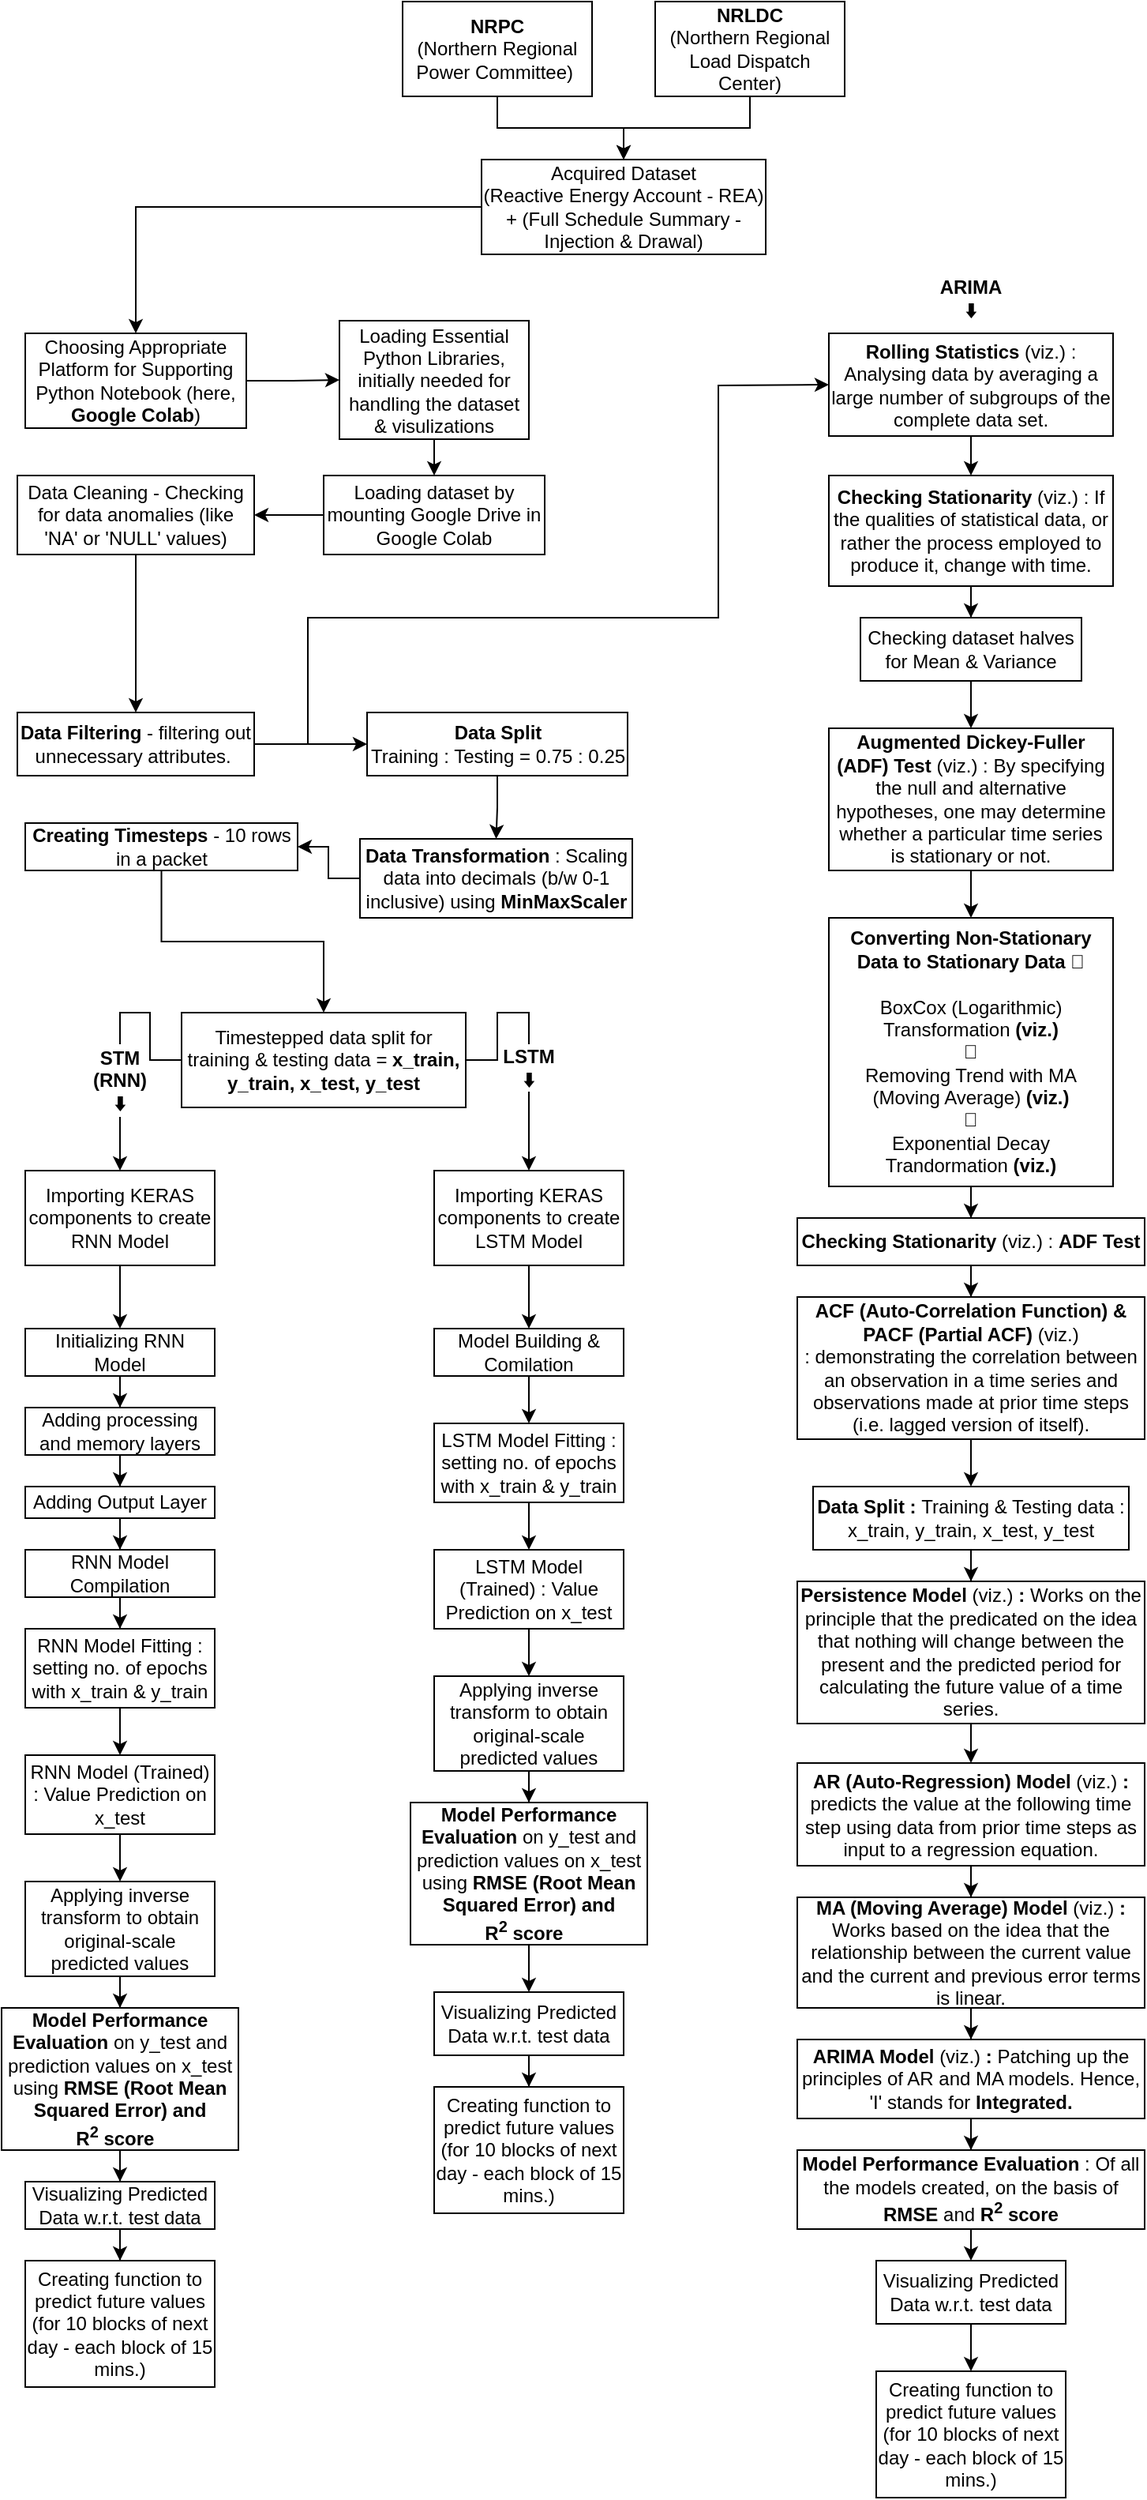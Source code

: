 <mxfile version="20.8.23" type="device"><diagram name="Page-1" id="lwNLR4RTuSgvFQjXHDmD"><mxGraphModel dx="875" dy="451" grid="1" gridSize="10" guides="1" tooltips="1" connect="1" arrows="1" fold="1" page="1" pageScale="1" pageWidth="850" pageHeight="1100" math="0" shadow="0"><root><mxCell id="0"/><mxCell id="1" parent="0"/><mxCell id="nPddVzfvLXImfdJr8jt6-32" style="edgeStyle=orthogonalEdgeStyle;rounded=0;orthogonalLoop=1;jettySize=auto;html=1;entryX=0.5;entryY=0;entryDx=0;entryDy=0;" edge="1" parent="1" source="nPddVzfvLXImfdJr8jt6-1" target="nPddVzfvLXImfdJr8jt6-3"><mxGeometry relative="1" as="geometry"/></mxCell><mxCell id="nPddVzfvLXImfdJr8jt6-1" value="&lt;b&gt;NRPC&lt;/b&gt;&lt;br&gt;(Northern Regional Power Committee)&amp;nbsp;" style="rounded=0;whiteSpace=wrap;html=1;" vertex="1" parent="1"><mxGeometry x="280" y="10" width="120" height="60" as="geometry"/></mxCell><mxCell id="nPddVzfvLXImfdJr8jt6-33" style="edgeStyle=orthogonalEdgeStyle;rounded=0;orthogonalLoop=1;jettySize=auto;html=1;entryX=0.5;entryY=0;entryDx=0;entryDy=0;" edge="1" parent="1" source="nPddVzfvLXImfdJr8jt6-2" target="nPddVzfvLXImfdJr8jt6-3"><mxGeometry relative="1" as="geometry"/></mxCell><mxCell id="nPddVzfvLXImfdJr8jt6-2" value="&lt;b&gt;NRLDC&lt;/b&gt;&lt;br&gt;(Northern Regional Load Dispatch Center)" style="rounded=0;whiteSpace=wrap;html=1;" vertex="1" parent="1"><mxGeometry x="440" y="10" width="120" height="60" as="geometry"/></mxCell><mxCell id="nPddVzfvLXImfdJr8jt6-35" value="" style="edgeStyle=orthogonalEdgeStyle;rounded=0;orthogonalLoop=1;jettySize=auto;html=1;" edge="1" parent="1" source="nPddVzfvLXImfdJr8jt6-3" target="nPddVzfvLXImfdJr8jt6-6"><mxGeometry relative="1" as="geometry"/></mxCell><mxCell id="nPddVzfvLXImfdJr8jt6-3" value="Acquired Dataset&lt;br&gt;(Reactive Energy Account - REA) + (Full Schedule Summary - Injection &amp;amp; Drawal)" style="rounded=0;whiteSpace=wrap;html=1;" vertex="1" parent="1"><mxGeometry x="330" y="110" width="180" height="60" as="geometry"/></mxCell><mxCell id="nPddVzfvLXImfdJr8jt6-37" style="edgeStyle=orthogonalEdgeStyle;rounded=0;orthogonalLoop=1;jettySize=auto;html=1;entryX=0;entryY=0.5;entryDx=0;entryDy=0;" edge="1" parent="1" source="nPddVzfvLXImfdJr8jt6-6" target="nPddVzfvLXImfdJr8jt6-8"><mxGeometry relative="1" as="geometry"/></mxCell><mxCell id="nPddVzfvLXImfdJr8jt6-6" value="Choosing Appropriate Platform for Supporting Python Notebook (here, &lt;b&gt;Google Colab&lt;/b&gt;)" style="rounded=0;whiteSpace=wrap;html=1;" vertex="1" parent="1"><mxGeometry x="41" y="220" width="140" height="60" as="geometry"/></mxCell><mxCell id="nPddVzfvLXImfdJr8jt6-38" style="edgeStyle=orthogonalEdgeStyle;rounded=0;orthogonalLoop=1;jettySize=auto;html=1;entryX=0.5;entryY=0;entryDx=0;entryDy=0;" edge="1" parent="1" source="nPddVzfvLXImfdJr8jt6-8" target="nPddVzfvLXImfdJr8jt6-10"><mxGeometry relative="1" as="geometry"/></mxCell><mxCell id="nPddVzfvLXImfdJr8jt6-8" value="Loading Essential Python Libraries, initially needed for handling the dataset &amp;amp; visulizations" style="rounded=0;whiteSpace=wrap;html=1;" vertex="1" parent="1"><mxGeometry x="240" y="212" width="120" height="75" as="geometry"/></mxCell><mxCell id="nPddVzfvLXImfdJr8jt6-39" style="edgeStyle=orthogonalEdgeStyle;rounded=0;orthogonalLoop=1;jettySize=auto;html=1;entryX=1;entryY=0.5;entryDx=0;entryDy=0;" edge="1" parent="1" source="nPddVzfvLXImfdJr8jt6-10" target="nPddVzfvLXImfdJr8jt6-12"><mxGeometry relative="1" as="geometry"/></mxCell><mxCell id="nPddVzfvLXImfdJr8jt6-10" value="Loading dataset by mounting Google Drive in Google Colab" style="rounded=0;whiteSpace=wrap;html=1;" vertex="1" parent="1"><mxGeometry x="230" y="310" width="140" height="50" as="geometry"/></mxCell><mxCell id="nPddVzfvLXImfdJr8jt6-40" style="edgeStyle=orthogonalEdgeStyle;rounded=0;orthogonalLoop=1;jettySize=auto;html=1;entryX=0.5;entryY=0;entryDx=0;entryDy=0;" edge="1" parent="1" source="nPddVzfvLXImfdJr8jt6-12" target="nPddVzfvLXImfdJr8jt6-14"><mxGeometry relative="1" as="geometry"/></mxCell><mxCell id="nPddVzfvLXImfdJr8jt6-12" value="Data Cleaning - Checking for data anomalies (like 'NA' or 'NULL' values)" style="rounded=0;whiteSpace=wrap;html=1;" vertex="1" parent="1"><mxGeometry x="36" y="310" width="150" height="50" as="geometry"/></mxCell><mxCell id="nPddVzfvLXImfdJr8jt6-41" style="edgeStyle=orthogonalEdgeStyle;rounded=0;orthogonalLoop=1;jettySize=auto;html=1;entryX=0;entryY=0.5;entryDx=0;entryDy=0;" edge="1" parent="1" source="nPddVzfvLXImfdJr8jt6-14" target="nPddVzfvLXImfdJr8jt6-16"><mxGeometry relative="1" as="geometry"/></mxCell><mxCell id="nPddVzfvLXImfdJr8jt6-14" value="&lt;b&gt;Data Filtering&lt;/b&gt; - filtering out unnecessary attributes.&amp;nbsp;" style="rounded=0;whiteSpace=wrap;html=1;" vertex="1" parent="1"><mxGeometry x="36" y="460" width="150" height="40" as="geometry"/></mxCell><mxCell id="nPddVzfvLXImfdJr8jt6-42" style="edgeStyle=orthogonalEdgeStyle;rounded=0;orthogonalLoop=1;jettySize=auto;html=1;entryX=0.5;entryY=0;entryDx=0;entryDy=0;" edge="1" parent="1" source="nPddVzfvLXImfdJr8jt6-16" target="nPddVzfvLXImfdJr8jt6-18"><mxGeometry relative="1" as="geometry"/></mxCell><mxCell id="nPddVzfvLXImfdJr8jt6-16" value="&lt;b&gt;Data Split&lt;/b&gt;&lt;br&gt;Training : Testing = 0.75 : 0.25" style="rounded=0;whiteSpace=wrap;html=1;" vertex="1" parent="1"><mxGeometry x="257.5" y="460" width="165" height="40" as="geometry"/></mxCell><mxCell id="nPddVzfvLXImfdJr8jt6-43" style="edgeStyle=orthogonalEdgeStyle;rounded=0;orthogonalLoop=1;jettySize=auto;html=1;entryX=1;entryY=0.5;entryDx=0;entryDy=0;" edge="1" parent="1" source="nPddVzfvLXImfdJr8jt6-18" target="nPddVzfvLXImfdJr8jt6-20"><mxGeometry relative="1" as="geometry"/></mxCell><mxCell id="nPddVzfvLXImfdJr8jt6-18" value="&lt;b&gt;Data Transformation&lt;/b&gt; : Scaling data into decimals (b/w 0-1 inclusive) using &lt;b&gt;MinMaxScaler&lt;/b&gt;" style="rounded=0;whiteSpace=wrap;html=1;" vertex="1" parent="1"><mxGeometry x="253" y="540" width="172.5" height="50" as="geometry"/></mxCell><mxCell id="nPddVzfvLXImfdJr8jt6-45" style="edgeStyle=orthogonalEdgeStyle;rounded=0;orthogonalLoop=1;jettySize=auto;html=1;entryX=0.5;entryY=0;entryDx=0;entryDy=0;" edge="1" parent="1" source="nPddVzfvLXImfdJr8jt6-20" target="nPddVzfvLXImfdJr8jt6-24"><mxGeometry relative="1" as="geometry"><mxPoint x="127.25" y="590.0" as="targetPoint"/></mxGeometry></mxCell><mxCell id="nPddVzfvLXImfdJr8jt6-20" value="&lt;b&gt;Creating Timesteps&lt;/b&gt; - 10 rows in a packet" style="rounded=0;whiteSpace=wrap;html=1;" vertex="1" parent="1"><mxGeometry x="41" y="530" width="172.5" height="30" as="geometry"/></mxCell><mxCell id="nPddVzfvLXImfdJr8jt6-49" style="edgeStyle=orthogonalEdgeStyle;rounded=0;orthogonalLoop=1;jettySize=auto;html=1;entryX=0.5;entryY=0;entryDx=0;entryDy=0;startArrow=none;" edge="1" parent="1" source="nPddVzfvLXImfdJr8jt6-91" target="nPddVzfvLXImfdJr8jt6-47"><mxGeometry relative="1" as="geometry"/></mxCell><mxCell id="nPddVzfvLXImfdJr8jt6-51" style="edgeStyle=orthogonalEdgeStyle;rounded=0;orthogonalLoop=1;jettySize=auto;html=1;entryX=0.5;entryY=0;entryDx=0;entryDy=0;startArrow=none;" edge="1" parent="1" source="nPddVzfvLXImfdJr8jt6-92" target="nPddVzfvLXImfdJr8jt6-50"><mxGeometry relative="1" as="geometry"/></mxCell><mxCell id="nPddVzfvLXImfdJr8jt6-24" value="Timestepped data split for training &amp;amp; testing data = &lt;b&gt;x_train, y_train, x_test, y_test&lt;/b&gt;" style="rounded=0;whiteSpace=wrap;html=1;" vertex="1" parent="1"><mxGeometry x="140" y="650" width="180" height="60" as="geometry"/></mxCell><mxCell id="nPddVzfvLXImfdJr8jt6-53" style="edgeStyle=orthogonalEdgeStyle;rounded=0;orthogonalLoop=1;jettySize=auto;html=1;entryX=0.5;entryY=0;entryDx=0;entryDy=0;" edge="1" parent="1" source="nPddVzfvLXImfdJr8jt6-47" target="nPddVzfvLXImfdJr8jt6-52"><mxGeometry relative="1" as="geometry"/></mxCell><mxCell id="nPddVzfvLXImfdJr8jt6-47" value="Importing KERAS components to create RNN Model" style="rounded=0;whiteSpace=wrap;html=1;" vertex="1" parent="1"><mxGeometry x="41" y="750" width="120" height="60" as="geometry"/></mxCell><mxCell id="nPddVzfvLXImfdJr8jt6-73" style="edgeStyle=orthogonalEdgeStyle;rounded=0;orthogonalLoop=1;jettySize=auto;html=1;entryX=0.5;entryY=0;entryDx=0;entryDy=0;" edge="1" parent="1" source="nPddVzfvLXImfdJr8jt6-50" target="nPddVzfvLXImfdJr8jt6-72"><mxGeometry relative="1" as="geometry"/></mxCell><mxCell id="nPddVzfvLXImfdJr8jt6-50" value="Importing KERAS components to create LSTM Model" style="rounded=0;whiteSpace=wrap;html=1;" vertex="1" parent="1"><mxGeometry x="300" y="750" width="120" height="60" as="geometry"/></mxCell><mxCell id="nPddVzfvLXImfdJr8jt6-55" style="edgeStyle=orthogonalEdgeStyle;rounded=0;orthogonalLoop=1;jettySize=auto;html=1;entryX=0.5;entryY=0;entryDx=0;entryDy=0;" edge="1" parent="1" source="nPddVzfvLXImfdJr8jt6-52" target="nPddVzfvLXImfdJr8jt6-54"><mxGeometry relative="1" as="geometry"/></mxCell><mxCell id="nPddVzfvLXImfdJr8jt6-52" value="Initializing RNN Model" style="rounded=0;whiteSpace=wrap;html=1;" vertex="1" parent="1"><mxGeometry x="41" y="850" width="120" height="30" as="geometry"/></mxCell><mxCell id="nPddVzfvLXImfdJr8jt6-57" style="edgeStyle=orthogonalEdgeStyle;rounded=0;orthogonalLoop=1;jettySize=auto;html=1;entryX=0.5;entryY=0;entryDx=0;entryDy=0;" edge="1" parent="1" source="nPddVzfvLXImfdJr8jt6-54" target="nPddVzfvLXImfdJr8jt6-56"><mxGeometry relative="1" as="geometry"/></mxCell><mxCell id="nPddVzfvLXImfdJr8jt6-54" value="Adding processing and memory layers" style="rounded=0;whiteSpace=wrap;html=1;" vertex="1" parent="1"><mxGeometry x="41" y="900" width="120" height="30" as="geometry"/></mxCell><mxCell id="nPddVzfvLXImfdJr8jt6-59" style="edgeStyle=orthogonalEdgeStyle;rounded=0;orthogonalLoop=1;jettySize=auto;html=1;entryX=0.5;entryY=0;entryDx=0;entryDy=0;" edge="1" parent="1" source="nPddVzfvLXImfdJr8jt6-56" target="nPddVzfvLXImfdJr8jt6-58"><mxGeometry relative="1" as="geometry"/></mxCell><mxCell id="nPddVzfvLXImfdJr8jt6-56" value="Adding Output Layer" style="rounded=0;whiteSpace=wrap;html=1;" vertex="1" parent="1"><mxGeometry x="41" y="950" width="120" height="20" as="geometry"/></mxCell><mxCell id="nPddVzfvLXImfdJr8jt6-61" style="edgeStyle=orthogonalEdgeStyle;rounded=0;orthogonalLoop=1;jettySize=auto;html=1;entryX=0.5;entryY=0;entryDx=0;entryDy=0;" edge="1" parent="1" source="nPddVzfvLXImfdJr8jt6-58" target="nPddVzfvLXImfdJr8jt6-60"><mxGeometry relative="1" as="geometry"/></mxCell><mxCell id="nPddVzfvLXImfdJr8jt6-58" value="RNN Model Compilation" style="rounded=0;whiteSpace=wrap;html=1;" vertex="1" parent="1"><mxGeometry x="41" y="990" width="120" height="30" as="geometry"/></mxCell><mxCell id="nPddVzfvLXImfdJr8jt6-63" style="edgeStyle=orthogonalEdgeStyle;rounded=0;orthogonalLoop=1;jettySize=auto;html=1;entryX=0.5;entryY=0;entryDx=0;entryDy=0;" edge="1" parent="1" source="nPddVzfvLXImfdJr8jt6-60" target="nPddVzfvLXImfdJr8jt6-62"><mxGeometry relative="1" as="geometry"/></mxCell><mxCell id="nPddVzfvLXImfdJr8jt6-60" value="RNN Model Fitting : setting no. of epochs with x_train &amp;amp; y_train" style="rounded=0;whiteSpace=wrap;html=1;" vertex="1" parent="1"><mxGeometry x="41" y="1040" width="120" height="50" as="geometry"/></mxCell><mxCell id="nPddVzfvLXImfdJr8jt6-65" style="edgeStyle=orthogonalEdgeStyle;rounded=0;orthogonalLoop=1;jettySize=auto;html=1;entryX=0.5;entryY=0;entryDx=0;entryDy=0;" edge="1" parent="1" source="nPddVzfvLXImfdJr8jt6-62" target="nPddVzfvLXImfdJr8jt6-64"><mxGeometry relative="1" as="geometry"/></mxCell><mxCell id="nPddVzfvLXImfdJr8jt6-62" value="RNN Model (Trained) : Value Prediction on x_test" style="rounded=0;whiteSpace=wrap;html=1;" vertex="1" parent="1"><mxGeometry x="41" y="1120" width="120" height="50" as="geometry"/></mxCell><mxCell id="nPddVzfvLXImfdJr8jt6-67" style="edgeStyle=orthogonalEdgeStyle;rounded=0;orthogonalLoop=1;jettySize=auto;html=1;entryX=0.5;entryY=0;entryDx=0;entryDy=0;" edge="1" parent="1" source="nPddVzfvLXImfdJr8jt6-64" target="nPddVzfvLXImfdJr8jt6-66"><mxGeometry relative="1" as="geometry"/></mxCell><mxCell id="nPddVzfvLXImfdJr8jt6-64" value="Applying inverse transform to obtain original-scale predicted values" style="rounded=0;whiteSpace=wrap;html=1;" vertex="1" parent="1"><mxGeometry x="41" y="1200" width="120" height="60" as="geometry"/></mxCell><mxCell id="nPddVzfvLXImfdJr8jt6-69" style="edgeStyle=orthogonalEdgeStyle;rounded=0;orthogonalLoop=1;jettySize=auto;html=1;entryX=0.5;entryY=0;entryDx=0;entryDy=0;" edge="1" parent="1" source="nPddVzfvLXImfdJr8jt6-66" target="nPddVzfvLXImfdJr8jt6-68"><mxGeometry relative="1" as="geometry"/></mxCell><mxCell id="nPddVzfvLXImfdJr8jt6-66" value="&lt;b&gt;Model Performance Evaluation&lt;/b&gt; on y_test and prediction values on x_test using &lt;b&gt;RMSE (Root Mean Squared Error) and R&lt;sup&gt;2&lt;/sup&gt;&amp;nbsp;score&lt;sup&gt;&amp;nbsp;&lt;/sup&gt;&lt;/b&gt;&amp;nbsp;" style="rounded=0;whiteSpace=wrap;html=1;" vertex="1" parent="1"><mxGeometry x="26" y="1280" width="150" height="90" as="geometry"/></mxCell><mxCell id="nPddVzfvLXImfdJr8jt6-71" style="edgeStyle=orthogonalEdgeStyle;rounded=0;orthogonalLoop=1;jettySize=auto;html=1;entryX=0.5;entryY=0;entryDx=0;entryDy=0;" edge="1" parent="1" source="nPddVzfvLXImfdJr8jt6-68" target="nPddVzfvLXImfdJr8jt6-70"><mxGeometry relative="1" as="geometry"/></mxCell><mxCell id="nPddVzfvLXImfdJr8jt6-68" value="Visualizing Predicted Data w.r.t. test data" style="rounded=0;whiteSpace=wrap;html=1;" vertex="1" parent="1"><mxGeometry x="41" y="1390" width="120" height="30" as="geometry"/></mxCell><mxCell id="nPddVzfvLXImfdJr8jt6-70" value="Creating function to predict future values (for 10 blocks of next day - each block of 15 mins.)" style="rounded=0;whiteSpace=wrap;html=1;" vertex="1" parent="1"><mxGeometry x="41" y="1440" width="120" height="80" as="geometry"/></mxCell><mxCell id="nPddVzfvLXImfdJr8jt6-75" style="edgeStyle=orthogonalEdgeStyle;rounded=0;orthogonalLoop=1;jettySize=auto;html=1;entryX=0.5;entryY=0;entryDx=0;entryDy=0;" edge="1" parent="1" source="nPddVzfvLXImfdJr8jt6-72" target="nPddVzfvLXImfdJr8jt6-74"><mxGeometry relative="1" as="geometry"/></mxCell><mxCell id="nPddVzfvLXImfdJr8jt6-72" value="Model Building &amp;amp; Comilation" style="rounded=0;whiteSpace=wrap;html=1;" vertex="1" parent="1"><mxGeometry x="300" y="850" width="120" height="30" as="geometry"/></mxCell><mxCell id="nPddVzfvLXImfdJr8jt6-74" value="LSTM Model Fitting : setting no. of epochs with x_train &amp;amp; y_train" style="rounded=0;whiteSpace=wrap;html=1;" vertex="1" parent="1"><mxGeometry x="300" y="910" width="120" height="50" as="geometry"/></mxCell><mxCell id="nPddVzfvLXImfdJr8jt6-76" style="edgeStyle=orthogonalEdgeStyle;rounded=0;orthogonalLoop=1;jettySize=auto;html=1;entryX=0.5;entryY=0;entryDx=0;entryDy=0;" edge="1" parent="1" target="nPddVzfvLXImfdJr8jt6-78"><mxGeometry relative="1" as="geometry"><mxPoint x="360" y="960" as="sourcePoint"/></mxGeometry></mxCell><mxCell id="nPddVzfvLXImfdJr8jt6-77" style="edgeStyle=orthogonalEdgeStyle;rounded=0;orthogonalLoop=1;jettySize=auto;html=1;entryX=0.5;entryY=0;entryDx=0;entryDy=0;" edge="1" parent="1" source="nPddVzfvLXImfdJr8jt6-78" target="nPddVzfvLXImfdJr8jt6-80"><mxGeometry relative="1" as="geometry"/></mxCell><mxCell id="nPddVzfvLXImfdJr8jt6-78" value="LSTM Model (Trained) : Value Prediction on x_test" style="rounded=0;whiteSpace=wrap;html=1;" vertex="1" parent="1"><mxGeometry x="300" y="990" width="120" height="50" as="geometry"/></mxCell><mxCell id="nPddVzfvLXImfdJr8jt6-79" style="edgeStyle=orthogonalEdgeStyle;rounded=0;orthogonalLoop=1;jettySize=auto;html=1;entryX=0.5;entryY=0;entryDx=0;entryDy=0;" edge="1" parent="1" source="nPddVzfvLXImfdJr8jt6-80" target="nPddVzfvLXImfdJr8jt6-82"><mxGeometry relative="1" as="geometry"/></mxCell><mxCell id="nPddVzfvLXImfdJr8jt6-80" value="Applying inverse transform to obtain original-scale predicted values" style="rounded=0;whiteSpace=wrap;html=1;" vertex="1" parent="1"><mxGeometry x="300" y="1070" width="120" height="60" as="geometry"/></mxCell><mxCell id="nPddVzfvLXImfdJr8jt6-81" style="edgeStyle=orthogonalEdgeStyle;rounded=0;orthogonalLoop=1;jettySize=auto;html=1;entryX=0.5;entryY=0;entryDx=0;entryDy=0;" edge="1" parent="1" target="nPddVzfvLXImfdJr8jt6-84"><mxGeometry relative="1" as="geometry"><mxPoint x="640" y="1420" as="sourcePoint"/></mxGeometry></mxCell><mxCell id="nPddVzfvLXImfdJr8jt6-82" value="&lt;b&gt;Model Performance Evaluation&lt;/b&gt; on y_test and prediction values on x_test using &lt;b&gt;RMSE (Root Mean Squared Error) and R&lt;sup&gt;2&lt;/sup&gt;&amp;nbsp;score&lt;sup&gt;&amp;nbsp;&lt;/sup&gt;&amp;nbsp;&lt;/b&gt;" style="rounded=0;whiteSpace=wrap;html=1;" vertex="1" parent="1"><mxGeometry x="285" y="1150" width="150" height="90" as="geometry"/></mxCell><mxCell id="nPddVzfvLXImfdJr8jt6-83" style="edgeStyle=orthogonalEdgeStyle;rounded=0;orthogonalLoop=1;jettySize=auto;html=1;entryX=0.5;entryY=0;entryDx=0;entryDy=0;" edge="1" parent="1" source="nPddVzfvLXImfdJr8jt6-84" target="nPddVzfvLXImfdJr8jt6-85"><mxGeometry relative="1" as="geometry"/></mxCell><mxCell id="nPddVzfvLXImfdJr8jt6-84" value="Visualizing Predicted Data w.r.t. test data" style="rounded=0;whiteSpace=wrap;html=1;" vertex="1" parent="1"><mxGeometry x="580" y="1440" width="120" height="40" as="geometry"/></mxCell><mxCell id="nPddVzfvLXImfdJr8jt6-85" value="Creating function to predict future values (for 10 blocks of next day - each block of 15 mins.)" style="rounded=0;whiteSpace=wrap;html=1;" vertex="1" parent="1"><mxGeometry x="580" y="1510" width="120" height="80" as="geometry"/></mxCell><mxCell id="nPddVzfvLXImfdJr8jt6-99" style="edgeStyle=orthogonalEdgeStyle;rounded=0;orthogonalLoop=1;jettySize=auto;html=1;entryX=0.5;entryY=0;entryDx=0;entryDy=0;fontSize=12;" edge="1" parent="1" source="nPddVzfvLXImfdJr8jt6-86" target="nPddVzfvLXImfdJr8jt6-98"><mxGeometry relative="1" as="geometry"/></mxCell><mxCell id="nPddVzfvLXImfdJr8jt6-86" value="&lt;b&gt;Rolling Statistics&lt;/b&gt; (viz.) : Analysing data by averaging a large number of subgroups of the complete data set." style="rounded=0;whiteSpace=wrap;html=1;" vertex="1" parent="1"><mxGeometry x="550" y="220" width="180" height="65" as="geometry"/></mxCell><mxCell id="nPddVzfvLXImfdJr8jt6-95" value="&lt;b style=&quot;&quot;&gt;ARIMA&lt;br&gt;⬇️&lt;/b&gt;" style="text;html=1;strokeColor=none;fillColor=none;align=center;verticalAlign=middle;whiteSpace=wrap;rounded=0;" vertex="1" parent="1"><mxGeometry x="610" y="183" width="60" height="30" as="geometry"/></mxCell><mxCell id="nPddVzfvLXImfdJr8jt6-96" value="" style="edgeStyle=orthogonalEdgeStyle;rounded=0;orthogonalLoop=1;jettySize=auto;html=1;entryX=0.5;entryY=0;entryDx=0;entryDy=0;endArrow=none;" edge="1" parent="1" source="nPddVzfvLXImfdJr8jt6-24" target="nPddVzfvLXImfdJr8jt6-92"><mxGeometry relative="1" as="geometry"><mxPoint x="233" y="700" as="sourcePoint"/><mxPoint x="360" y="750" as="targetPoint"/></mxGeometry></mxCell><mxCell id="nPddVzfvLXImfdJr8jt6-92" value="&lt;b&gt;LSTM&lt;br&gt;⬇️&lt;/b&gt;" style="text;html=1;strokeColor=none;fillColor=none;align=center;verticalAlign=middle;whiteSpace=wrap;rounded=0;" vertex="1" parent="1"><mxGeometry x="330" y="670" width="60" height="30" as="geometry"/></mxCell><mxCell id="nPddVzfvLXImfdJr8jt6-97" value="" style="edgeStyle=orthogonalEdgeStyle;rounded=0;orthogonalLoop=1;jettySize=auto;html=1;entryX=0.5;entryY=0;entryDx=0;entryDy=0;endArrow=none;" edge="1" parent="1" source="nPddVzfvLXImfdJr8jt6-24" target="nPddVzfvLXImfdJr8jt6-91"><mxGeometry relative="1" as="geometry"><mxPoint x="233" y="700" as="sourcePoint"/><mxPoint x="101" y="750" as="targetPoint"/></mxGeometry></mxCell><mxCell id="nPddVzfvLXImfdJr8jt6-91" value="&lt;b&gt;STM (RNN) &lt;br&gt;⬇️&lt;/b&gt;" style="text;html=1;strokeColor=none;fillColor=none;align=center;verticalAlign=middle;whiteSpace=wrap;rounded=0;" vertex="1" parent="1"><mxGeometry x="71" y="670" width="60" height="46" as="geometry"/></mxCell><mxCell id="nPddVzfvLXImfdJr8jt6-102" style="edgeStyle=orthogonalEdgeStyle;rounded=0;orthogonalLoop=1;jettySize=auto;html=1;entryX=0.5;entryY=0;entryDx=0;entryDy=0;fontSize=12;" edge="1" parent="1" source="nPddVzfvLXImfdJr8jt6-98" target="nPddVzfvLXImfdJr8jt6-101"><mxGeometry relative="1" as="geometry"/></mxCell><mxCell id="nPddVzfvLXImfdJr8jt6-98" value="&lt;b&gt;Checking Stationarity&lt;/b&gt; (viz.) :&amp;nbsp;If the qualities of statistical data, or rather the process employed to produce it, change with time." style="rounded=0;whiteSpace=wrap;html=1;" vertex="1" parent="1"><mxGeometry x="550" y="310" width="180" height="70" as="geometry"/></mxCell><mxCell id="nPddVzfvLXImfdJr8jt6-100" value="" style="endArrow=classic;html=1;rounded=0;fontSize=12;entryX=0;entryY=0.5;entryDx=0;entryDy=0;" edge="1" parent="1" target="nPddVzfvLXImfdJr8jt6-86"><mxGeometry width="50" height="50" relative="1" as="geometry"><mxPoint x="220" y="480" as="sourcePoint"/><mxPoint x="440" y="370" as="targetPoint"/><Array as="points"><mxPoint x="220" y="400"/><mxPoint x="480" y="400"/><mxPoint x="480" y="253"/></Array></mxGeometry></mxCell><mxCell id="nPddVzfvLXImfdJr8jt6-104" style="edgeStyle=orthogonalEdgeStyle;rounded=0;orthogonalLoop=1;jettySize=auto;html=1;entryX=0.5;entryY=0;entryDx=0;entryDy=0;fontSize=12;" edge="1" parent="1" source="nPddVzfvLXImfdJr8jt6-101" target="nPddVzfvLXImfdJr8jt6-103"><mxGeometry relative="1" as="geometry"/></mxCell><mxCell id="nPddVzfvLXImfdJr8jt6-101" value="Checking dataset halves for Mean &amp;amp; Variance" style="rounded=0;whiteSpace=wrap;html=1;" vertex="1" parent="1"><mxGeometry x="570" y="400" width="140" height="40" as="geometry"/></mxCell><mxCell id="nPddVzfvLXImfdJr8jt6-106" style="edgeStyle=orthogonalEdgeStyle;rounded=0;orthogonalLoop=1;jettySize=auto;html=1;entryX=0.5;entryY=0;entryDx=0;entryDy=0;fontSize=12;" edge="1" parent="1" source="nPddVzfvLXImfdJr8jt6-103" target="nPddVzfvLXImfdJr8jt6-105"><mxGeometry relative="1" as="geometry"/></mxCell><mxCell id="nPddVzfvLXImfdJr8jt6-103" value="&lt;b&gt;Augmented Dickey-Fuller (ADF) Test&lt;/b&gt;&amp;nbsp;(viz.)&lt;b&gt;&amp;nbsp;&lt;/b&gt;:&amp;nbsp;By specifying the null and alternative hypotheses, one may determine whether a particular time series is stationary or not." style="rounded=0;whiteSpace=wrap;html=1;" vertex="1" parent="1"><mxGeometry x="550" y="470" width="180" height="90" as="geometry"/></mxCell><mxCell id="nPddVzfvLXImfdJr8jt6-109" style="edgeStyle=orthogonalEdgeStyle;rounded=0;orthogonalLoop=1;jettySize=auto;html=1;entryX=0.5;entryY=0;entryDx=0;entryDy=0;fontSize=12;" edge="1" parent="1" source="nPddVzfvLXImfdJr8jt6-105" target="nPddVzfvLXImfdJr8jt6-108"><mxGeometry relative="1" as="geometry"/></mxCell><mxCell id="nPddVzfvLXImfdJr8jt6-105" value="&lt;b&gt;Converting Non-Stationary Data to Stationary Data 🔽&lt;/b&gt;&lt;br&gt;&lt;br&gt;BoxCox (Logarithmic) Transformation &lt;b&gt;(viz.)&lt;/b&gt;&lt;br&gt;🔻&lt;br&gt;Removing Trend with MA (Moving Average) &lt;b&gt;(viz.)&lt;br&gt;&lt;/b&gt;🔻&lt;br&gt;Exponential Decay Trandormation &lt;b&gt;(viz.)&lt;/b&gt;" style="rounded=0;whiteSpace=wrap;html=1;" vertex="1" parent="1"><mxGeometry x="550" y="590" width="180" height="170" as="geometry"/></mxCell><mxCell id="nPddVzfvLXImfdJr8jt6-111" style="edgeStyle=orthogonalEdgeStyle;rounded=0;orthogonalLoop=1;jettySize=auto;html=1;entryX=0.5;entryY=0;entryDx=0;entryDy=0;fontSize=12;" edge="1" parent="1" source="nPddVzfvLXImfdJr8jt6-108" target="nPddVzfvLXImfdJr8jt6-110"><mxGeometry relative="1" as="geometry"/></mxCell><mxCell id="nPddVzfvLXImfdJr8jt6-108" value="&lt;b&gt;Checking Stationarity&lt;/b&gt; (viz.) : &lt;b&gt;ADF Test&lt;/b&gt;" style="rounded=0;whiteSpace=wrap;html=1;" vertex="1" parent="1"><mxGeometry x="530" y="780" width="220" height="30" as="geometry"/></mxCell><mxCell id="nPddVzfvLXImfdJr8jt6-113" style="edgeStyle=orthogonalEdgeStyle;rounded=0;orthogonalLoop=1;jettySize=auto;html=1;entryX=0.5;entryY=0;entryDx=0;entryDy=0;fontSize=12;startArrow=none;" edge="1" parent="1" source="nPddVzfvLXImfdJr8jt6-122" target="nPddVzfvLXImfdJr8jt6-112"><mxGeometry relative="1" as="geometry"/></mxCell><mxCell id="nPddVzfvLXImfdJr8jt6-125" style="edgeStyle=orthogonalEdgeStyle;rounded=0;orthogonalLoop=1;jettySize=auto;html=1;entryX=0.5;entryY=0;entryDx=0;entryDy=0;fontSize=12;" edge="1" parent="1" source="nPddVzfvLXImfdJr8jt6-110" target="nPddVzfvLXImfdJr8jt6-122"><mxGeometry relative="1" as="geometry"/></mxCell><mxCell id="nPddVzfvLXImfdJr8jt6-110" value="&lt;b&gt;ACF (Auto-Correlation Function) &amp;amp; PACF (Partial ACF) &lt;/b&gt;(viz.) :&amp;nbsp;demonstrating the correlation between an observation in a time series and observations made at prior time steps (i.e. lagged version of itself)." style="rounded=0;whiteSpace=wrap;html=1;" vertex="1" parent="1"><mxGeometry x="530" y="830" width="220" height="90" as="geometry"/></mxCell><mxCell id="nPddVzfvLXImfdJr8jt6-115" style="edgeStyle=orthogonalEdgeStyle;rounded=0;orthogonalLoop=1;jettySize=auto;html=1;entryX=0.5;entryY=0;entryDx=0;entryDy=0;fontSize=12;" edge="1" parent="1" source="nPddVzfvLXImfdJr8jt6-112" target="nPddVzfvLXImfdJr8jt6-114"><mxGeometry relative="1" as="geometry"/></mxCell><mxCell id="nPddVzfvLXImfdJr8jt6-112" value="&lt;b&gt;Persistence Model &lt;/b&gt;(viz.)&amp;nbsp;&lt;b&gt;: &lt;/b&gt;Works on the principle that the&amp;nbsp;predicated on the idea that nothing will change between the present and the predicted period for calculating the future value of a time series." style="rounded=0;whiteSpace=wrap;html=1;" vertex="1" parent="1"><mxGeometry x="530" y="1010" width="220" height="90" as="geometry"/></mxCell><mxCell id="nPddVzfvLXImfdJr8jt6-117" style="edgeStyle=orthogonalEdgeStyle;rounded=0;orthogonalLoop=1;jettySize=auto;html=1;entryX=0.5;entryY=0;entryDx=0;entryDy=0;fontSize=12;" edge="1" parent="1" source="nPddVzfvLXImfdJr8jt6-114" target="nPddVzfvLXImfdJr8jt6-116"><mxGeometry relative="1" as="geometry"/></mxCell><mxCell id="nPddVzfvLXImfdJr8jt6-114" value="&lt;b&gt;AR (Auto-Regression) Model&amp;nbsp;&lt;/b&gt;(viz.)&amp;nbsp;&lt;b&gt;: &lt;/b&gt;predicts the value at the following time step using data from prior time steps as input to a regression equation." style="rounded=0;whiteSpace=wrap;html=1;" vertex="1" parent="1"><mxGeometry x="530" y="1125" width="220" height="65" as="geometry"/></mxCell><mxCell id="nPddVzfvLXImfdJr8jt6-119" style="edgeStyle=orthogonalEdgeStyle;rounded=0;orthogonalLoop=1;jettySize=auto;html=1;entryX=0.5;entryY=0;entryDx=0;entryDy=0;fontSize=12;" edge="1" parent="1" source="nPddVzfvLXImfdJr8jt6-116" target="nPddVzfvLXImfdJr8jt6-118"><mxGeometry relative="1" as="geometry"/></mxCell><mxCell id="nPddVzfvLXImfdJr8jt6-116" value="&lt;b&gt;MA (Moving Average) Model&amp;nbsp;&lt;/b&gt;(viz.)&amp;nbsp;&lt;b&gt;: &lt;/b&gt;Works&lt;b&gt;&amp;nbsp;&lt;/b&gt;based on the idea that the relationship between the current value and the current and previous error terms is linear." style="rounded=0;whiteSpace=wrap;html=1;" vertex="1" parent="1"><mxGeometry x="530" y="1210" width="220" height="70" as="geometry"/></mxCell><mxCell id="nPddVzfvLXImfdJr8jt6-121" style="edgeStyle=orthogonalEdgeStyle;rounded=0;orthogonalLoop=1;jettySize=auto;html=1;entryX=0.5;entryY=0;entryDx=0;entryDy=0;fontSize=12;" edge="1" parent="1" source="nPddVzfvLXImfdJr8jt6-118" target="nPddVzfvLXImfdJr8jt6-120"><mxGeometry relative="1" as="geometry"/></mxCell><mxCell id="nPddVzfvLXImfdJr8jt6-118" value="&lt;b&gt;ARIMA Model&amp;nbsp;&lt;/b&gt;(viz.)&amp;nbsp;&lt;b&gt;: &lt;/b&gt;Patching up the principles of AR and MA models. Hence, 'I' stands for &lt;b&gt;Integrated.&lt;/b&gt;" style="rounded=0;whiteSpace=wrap;html=1;" vertex="1" parent="1"><mxGeometry x="530" y="1300" width="220" height="50" as="geometry"/></mxCell><mxCell id="nPddVzfvLXImfdJr8jt6-120" value="&lt;b&gt;Model Performance Evaluation&lt;/b&gt;&amp;nbsp;: Of all the models created, on the basis of &lt;b&gt;RMSE &lt;/b&gt;and &lt;b&gt;R&lt;sup&gt;2&lt;/sup&gt;&amp;nbsp;score&lt;/b&gt;" style="rounded=0;whiteSpace=wrap;html=1;" vertex="1" parent="1"><mxGeometry x="530" y="1370" width="220" height="50" as="geometry"/></mxCell><mxCell id="nPddVzfvLXImfdJr8jt6-122" value="&lt;b&gt;Data Split : &lt;/b&gt;Training &amp;amp; Testing data : x_train, y_train, x_test, y_test" style="rounded=0;whiteSpace=wrap;html=1;" vertex="1" parent="1"><mxGeometry x="540" y="950" width="200" height="40" as="geometry"/></mxCell><mxCell id="nPddVzfvLXImfdJr8jt6-126" style="edgeStyle=orthogonalEdgeStyle;rounded=0;orthogonalLoop=1;jettySize=auto;html=1;entryX=0.5;entryY=0;entryDx=0;entryDy=0;" edge="1" parent="1" target="nPddVzfvLXImfdJr8jt6-128"><mxGeometry relative="1" as="geometry"><mxPoint x="360" y="1240" as="sourcePoint"/><Array as="points"><mxPoint x="360" y="1260"/><mxPoint x="360" y="1260"/></Array></mxGeometry></mxCell><mxCell id="nPddVzfvLXImfdJr8jt6-127" style="edgeStyle=orthogonalEdgeStyle;rounded=0;orthogonalLoop=1;jettySize=auto;html=1;entryX=0.5;entryY=0;entryDx=0;entryDy=0;" edge="1" parent="1" source="nPddVzfvLXImfdJr8jt6-128" target="nPddVzfvLXImfdJr8jt6-129"><mxGeometry relative="1" as="geometry"/></mxCell><mxCell id="nPddVzfvLXImfdJr8jt6-128" value="Visualizing Predicted Data w.r.t. test data" style="rounded=0;whiteSpace=wrap;html=1;" vertex="1" parent="1"><mxGeometry x="300" y="1270" width="120" height="40" as="geometry"/></mxCell><mxCell id="nPddVzfvLXImfdJr8jt6-129" value="Creating function to predict future values (for 10 blocks of next day - each block of 15 mins.)" style="rounded=0;whiteSpace=wrap;html=1;" vertex="1" parent="1"><mxGeometry x="300" y="1330" width="120" height="80" as="geometry"/></mxCell></root></mxGraphModel></diagram></mxfile>